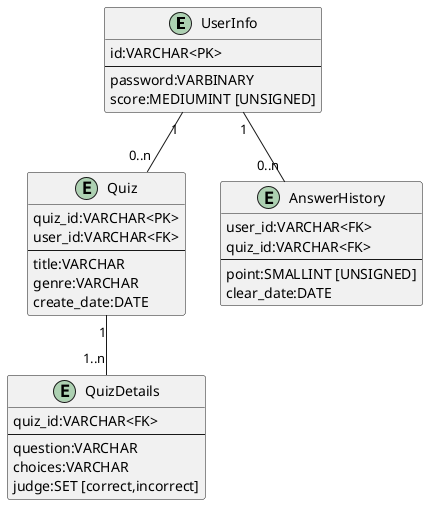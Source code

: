 @startuml ERD
!define ENTITY entity
!define RELATIONSHIP relationship

ENTITY "UserInfo" as user {
    id:VARCHAR<PK>
--
    password:VARBINARY
    score:MEDIUMINT [UNSIGNED]
}


ENTITY "Quiz" as q {
    quiz_id:VARCHAR<PK>
    user_id:VARCHAR<FK>
--
    title:VARCHAR
    genre:VARCHAR
    create_date:DATE
}

ENTITY "QuizDetails" as qd {
    quiz_id:VARCHAR<FK>
--
    question:VARCHAR
    choices:VARCHAR
    judge:SET [correct,incorrect]
}

ENTITY "AnswerHistory" as ah {
    user_id:VARCHAR<FK>
    quiz_id:VARCHAR<FK>
--
    point:SMALLINT [UNSIGNED]
    clear_date:DATE
}

user "1" --  "0..n" q
user "1" -- "0..n" ah
q "1" -- "1..n" qd


@enduml
